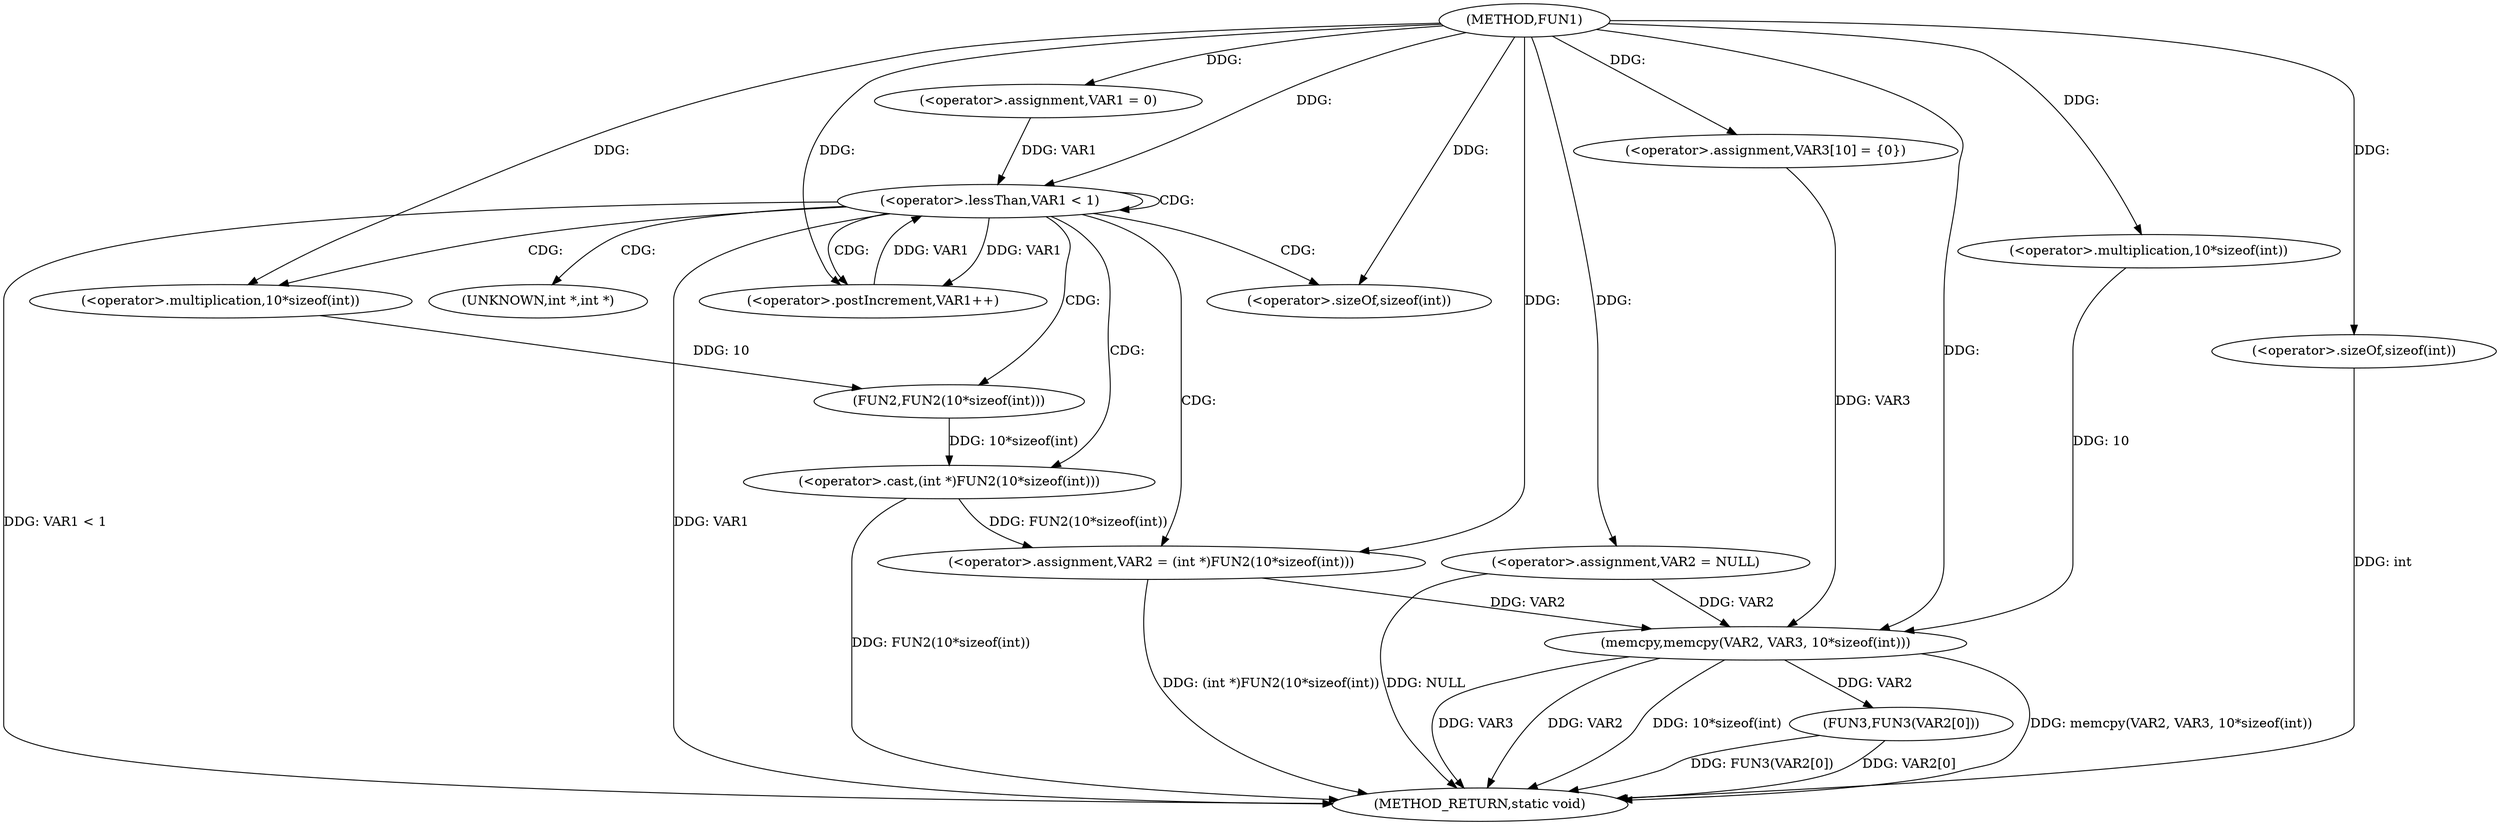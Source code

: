 digraph FUN1 {  
"1000100" [label = "(METHOD,FUN1)" ]
"1000141" [label = "(METHOD_RETURN,static void)" ]
"1000104" [label = "(<operator>.assignment,VAR2 = NULL)" ]
"1000108" [label = "(<operator>.assignment,VAR1 = 0)" ]
"1000111" [label = "(<operator>.lessThan,VAR1 < 1)" ]
"1000114" [label = "(<operator>.postIncrement,VAR1++)" ]
"1000117" [label = "(<operator>.assignment,VAR2 = (int *)FUN2(10*sizeof(int)))" ]
"1000119" [label = "(<operator>.cast,(int *)FUN2(10*sizeof(int)))" ]
"1000121" [label = "(FUN2,FUN2(10*sizeof(int)))" ]
"1000122" [label = "(<operator>.multiplication,10*sizeof(int))" ]
"1000124" [label = "(<operator>.sizeOf,sizeof(int))" ]
"1000128" [label = "(<operator>.assignment,VAR3[10] = {0})" ]
"1000130" [label = "(memcpy,memcpy(VAR2, VAR3, 10*sizeof(int)))" ]
"1000133" [label = "(<operator>.multiplication,10*sizeof(int))" ]
"1000135" [label = "(<operator>.sizeOf,sizeof(int))" ]
"1000137" [label = "(FUN3,FUN3(VAR2[0]))" ]
"1000120" [label = "(UNKNOWN,int *,int *)" ]
  "1000130" -> "1000141"  [ label = "DDG: memcpy(VAR2, VAR3, 10*sizeof(int))"] 
  "1000130" -> "1000141"  [ label = "DDG: VAR3"] 
  "1000119" -> "1000141"  [ label = "DDG: FUN2(10*sizeof(int))"] 
  "1000135" -> "1000141"  [ label = "DDG: int"] 
  "1000117" -> "1000141"  [ label = "DDG: (int *)FUN2(10*sizeof(int))"] 
  "1000111" -> "1000141"  [ label = "DDG: VAR1 < 1"] 
  "1000130" -> "1000141"  [ label = "DDG: VAR2"] 
  "1000130" -> "1000141"  [ label = "DDG: 10*sizeof(int)"] 
  "1000111" -> "1000141"  [ label = "DDG: VAR1"] 
  "1000137" -> "1000141"  [ label = "DDG: VAR2[0]"] 
  "1000137" -> "1000141"  [ label = "DDG: FUN3(VAR2[0])"] 
  "1000104" -> "1000141"  [ label = "DDG: NULL"] 
  "1000100" -> "1000104"  [ label = "DDG: "] 
  "1000100" -> "1000108"  [ label = "DDG: "] 
  "1000114" -> "1000111"  [ label = "DDG: VAR1"] 
  "1000108" -> "1000111"  [ label = "DDG: VAR1"] 
  "1000100" -> "1000111"  [ label = "DDG: "] 
  "1000111" -> "1000114"  [ label = "DDG: VAR1"] 
  "1000100" -> "1000114"  [ label = "DDG: "] 
  "1000119" -> "1000117"  [ label = "DDG: FUN2(10*sizeof(int))"] 
  "1000100" -> "1000117"  [ label = "DDG: "] 
  "1000121" -> "1000119"  [ label = "DDG: 10*sizeof(int)"] 
  "1000122" -> "1000121"  [ label = "DDG: 10"] 
  "1000100" -> "1000122"  [ label = "DDG: "] 
  "1000100" -> "1000124"  [ label = "DDG: "] 
  "1000100" -> "1000128"  [ label = "DDG: "] 
  "1000104" -> "1000130"  [ label = "DDG: VAR2"] 
  "1000117" -> "1000130"  [ label = "DDG: VAR2"] 
  "1000100" -> "1000130"  [ label = "DDG: "] 
  "1000128" -> "1000130"  [ label = "DDG: VAR3"] 
  "1000133" -> "1000130"  [ label = "DDG: 10"] 
  "1000100" -> "1000133"  [ label = "DDG: "] 
  "1000100" -> "1000135"  [ label = "DDG: "] 
  "1000130" -> "1000137"  [ label = "DDG: VAR2"] 
  "1000111" -> "1000121"  [ label = "CDG: "] 
  "1000111" -> "1000124"  [ label = "CDG: "] 
  "1000111" -> "1000119"  [ label = "CDG: "] 
  "1000111" -> "1000114"  [ label = "CDG: "] 
  "1000111" -> "1000120"  [ label = "CDG: "] 
  "1000111" -> "1000117"  [ label = "CDG: "] 
  "1000111" -> "1000111"  [ label = "CDG: "] 
  "1000111" -> "1000122"  [ label = "CDG: "] 
}
